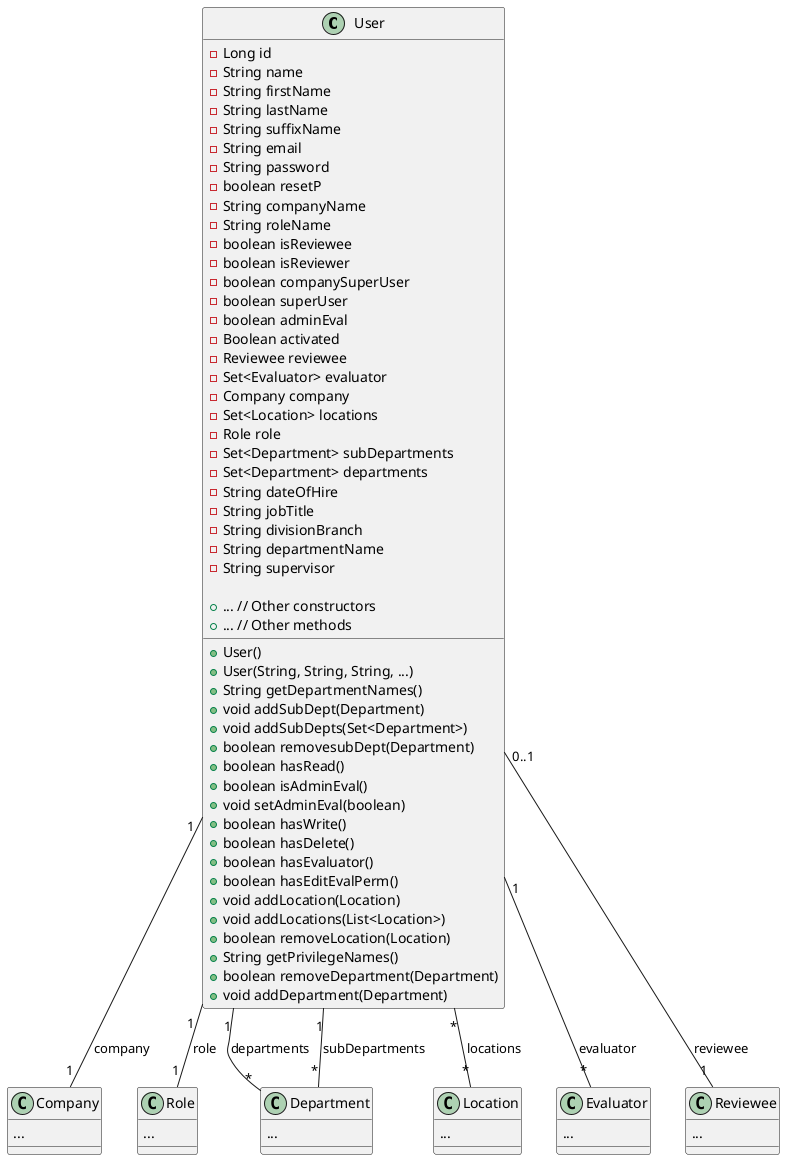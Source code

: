 @startuml

class User {
    - Long id
    - String name
    - String firstName
    - String lastName
    - String suffixName
    - String email
    - String password
    - boolean resetP
    - String companyName
    - String roleName
    - boolean isReviewee
    - boolean isReviewer
    - boolean companySuperUser
    - boolean superUser
    - boolean adminEval
    - Boolean activated
    - Reviewee reviewee
    - Set<Evaluator> evaluator
    - Company company
    - Set<Location> locations
    - Role role
    - Set<Department> subDepartments
    - Set<Department> departments
    - String dateOfHire
    - String jobTitle
    - String divisionBranch
    - String departmentName
    - String supervisor

    + User()
    + User(String, String, String, ...)
    + ... // Other constructors
    + String getDepartmentNames()
    + void addSubDept(Department)
    + void addSubDepts(Set<Department>)
    + boolean removesubDept(Department)
    + boolean hasRead()
    + boolean isAdminEval()
    + void setAdminEval(boolean)
    + boolean hasWrite()
    + boolean hasDelete()
    + boolean hasEvaluator()
    + boolean hasEditEvalPerm()
    + void addLocation(Location)
    + void addLocations(List<Location>)
    + boolean removeLocation(Location)
    + String getPrivilegeNames()
    + boolean removeDepartment(Department)
    + void addDepartment(Department)
    + ... // Other methods
}

class Company {
    ...
}

class Role {
    ...
}

class Department {
    ...
}

class Location {
    ...
}

class Evaluator {
    ...
}

class Reviewee {
    ...
}

User "1" -- "1" Company : company
User "1" -- "1" Role : role
User "1" -- "*" Department : departments
User "1" -- "*" Department : subDepartments
User "*" -- "*" Location : locations
User "1" -- "*" Evaluator : evaluator
User "0..1" -- "1" Reviewee : reviewee

@enduml
